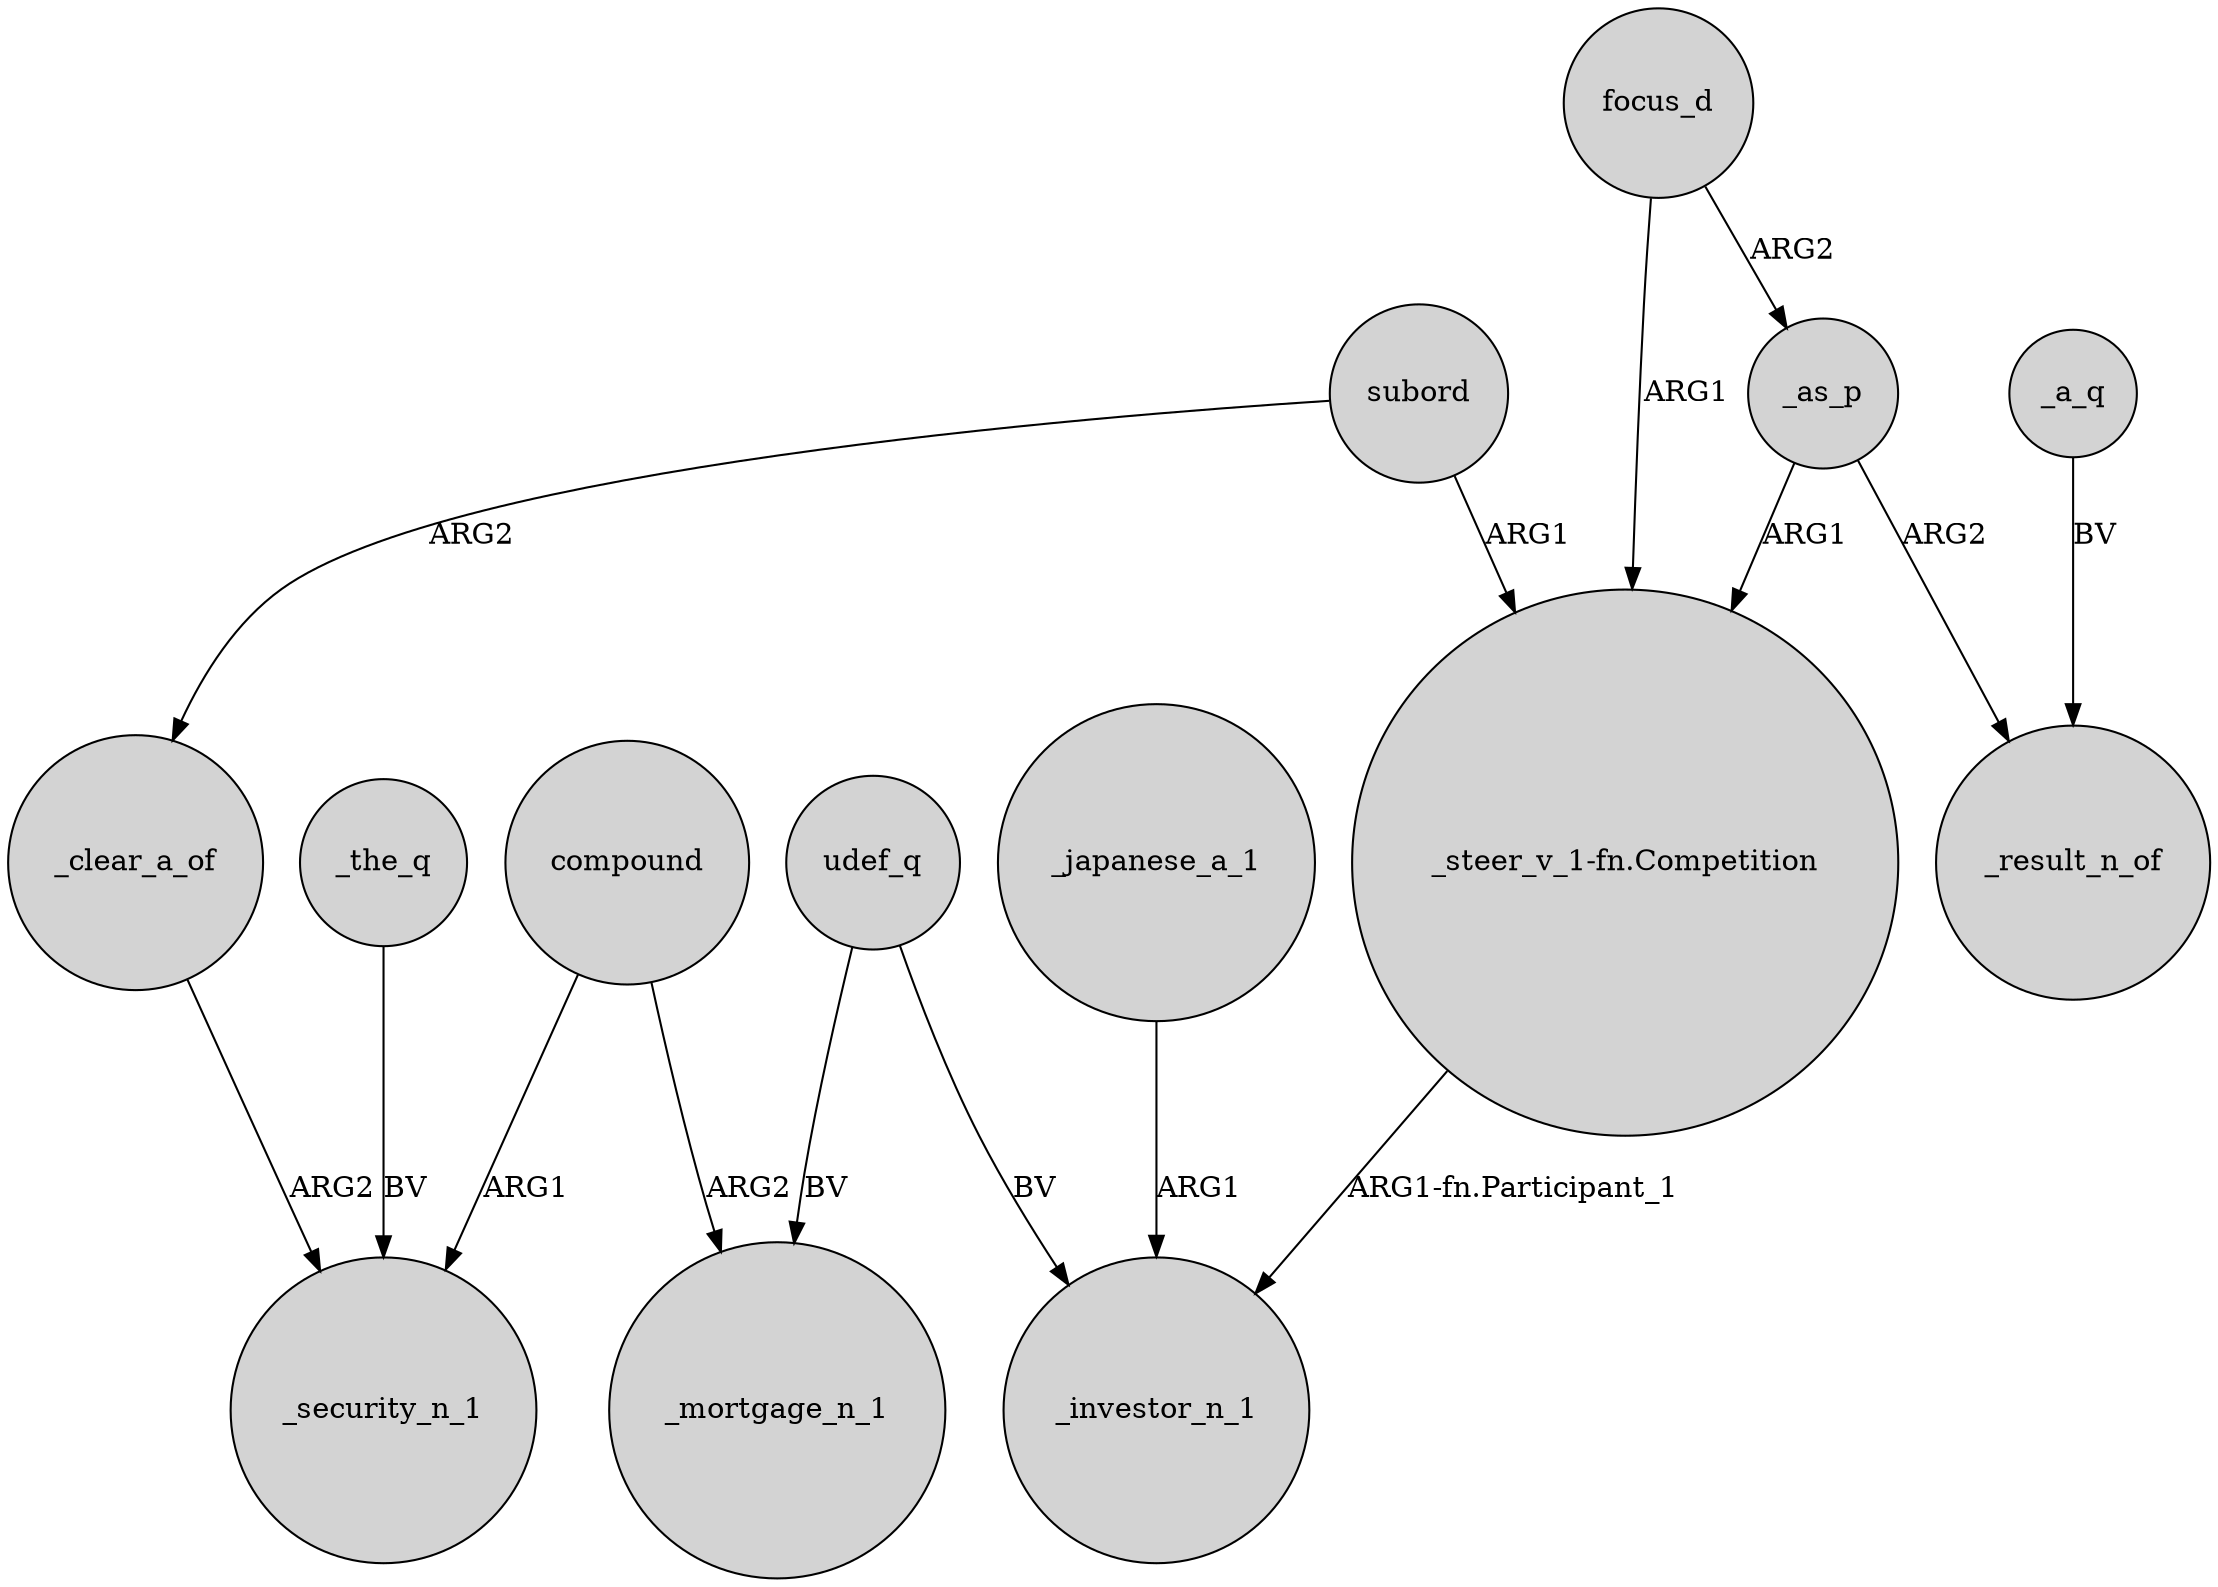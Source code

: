 digraph {
	node [shape=circle style=filled]
	subord -> _clear_a_of [label=ARG2]
	_as_p -> "_steer_v_1-fn.Competition" [label=ARG1]
	compound -> _security_n_1 [label=ARG1]
	focus_d -> _as_p [label=ARG2]
	_the_q -> _security_n_1 [label=BV]
	compound -> _mortgage_n_1 [label=ARG2]
	udef_q -> _investor_n_1 [label=BV]
	_clear_a_of -> _security_n_1 [label=ARG2]
	_japanese_a_1 -> _investor_n_1 [label=ARG1]
	focus_d -> "_steer_v_1-fn.Competition" [label=ARG1]
	subord -> "_steer_v_1-fn.Competition" [label=ARG1]
	"_steer_v_1-fn.Competition" -> _investor_n_1 [label="ARG1-fn.Participant_1"]
	udef_q -> _mortgage_n_1 [label=BV]
	_as_p -> _result_n_of [label=ARG2]
	_a_q -> _result_n_of [label=BV]
}
